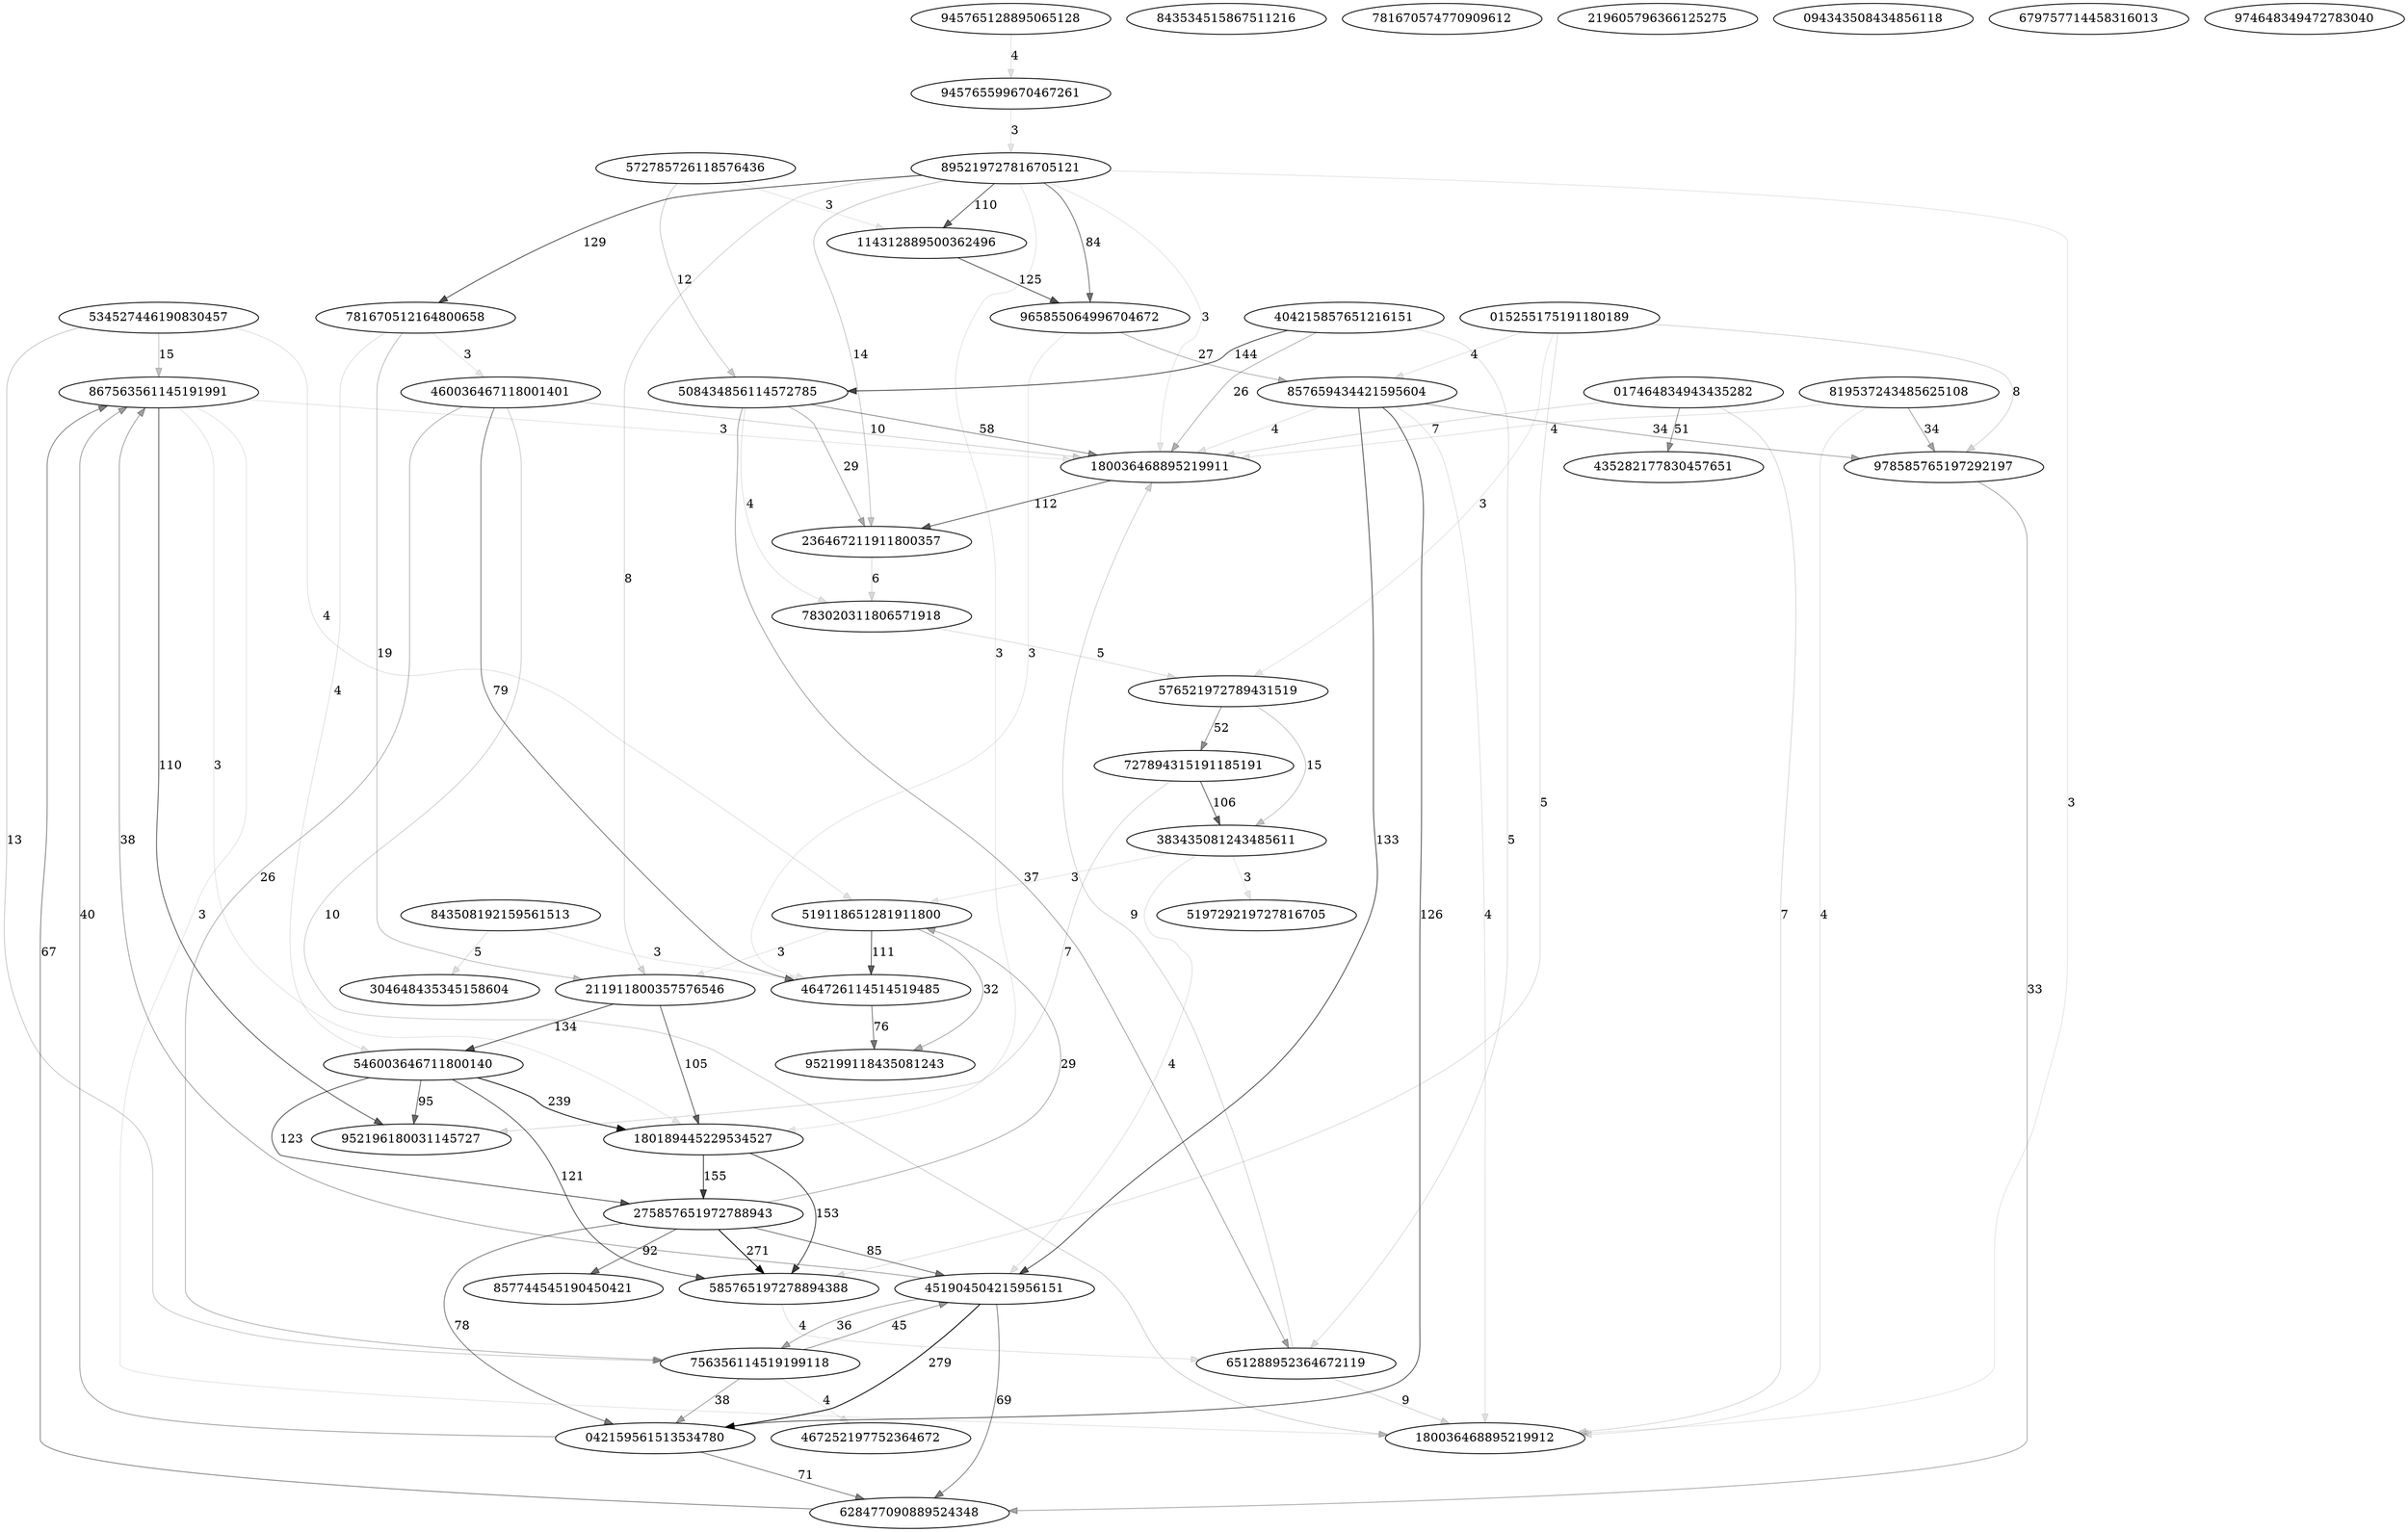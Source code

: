 digraph {
	867563561145191991
	781670512164800658
	945765599670467261
	275857651972788943
	304648435345158604
	843534515867511216
	464726114514519485
	585765197278894388
	042159561513534780
	180036468895219911
	783020311806571918
	727894315191185191
	383435081243485611
	781670574770909612
	978585765197292197
	756356114519199118
	017464834943435282
	508434856114572785
	219605796366125275
	572785726118576436
	404215857651216151
	114312889500362496
	094343508434856118
	534527446190830457
	467252197752364672
	451904504215956151
	843508192159561513
	519118651281911800
	236467211911800357
	576521972789431519
	857744545190450421
	015255175191180189
	519729219727816705
	211911800357576546
	952196180031145727
	679757714458316013
	546003646711800140
	895219727816705121
	180189445229534527
	435282177830457651
	945765128895065128
	651288952364672119
	180036468895219912
	857659434421595604
	819537243485625108
	974648349472783040
	460036467118001401
	952199118435081243
	965855064996704672
	628477090889524348
	867563561145191991 -> 180036468895219911 [label=3 color="#0000001a"]
	867563561145191991 -> 952196180031145727 [label=110 color="#000000a0"]
	867563561145191991 -> 180189445229534527 [label=3 color="#0000001a"]
	867563561145191991 -> 180036468895219912 [label=3 color="#0000001a"]
	781670512164800658 -> 211911800357576546 [label=19 color="#00000042"]
	781670512164800658 -> 546003646711800140 [label=4 color="#0000001e"]
	781670512164800658 -> 460036467118001401 [label=3 color="#0000001a"]
	945765599670467261 -> 895219727816705121 [label=3 color="#0000001a"]
	275857651972788943 -> 585765197278894388 [label=271 color="#000000fb"]
	275857651972788943 -> 042159561513534780 [label=78 color="#00000086"]
	275857651972788943 -> 451904504215956151 [label=85 color="#0000008c"]
	275857651972788943 -> 519118651281911800 [label=29 color="#00000052"]
	275857651972788943 -> 857744545190450421 [label=92 color="#00000092"]
	464726114514519485 -> 952199118435081243 [label=76 color="#00000085"]
	585765197278894388 -> 651288952364672119 [label=4 color="#0000001e"]
	042159561513534780 -> 867563561145191991 [label=40 color="#00000060"]
	042159561513534780 -> 628477090889524348 [label=71 color="#00000080"]
	180036468895219911 -> 236467211911800357 [label=112 color="#000000a1"]
	783020311806571918 -> 576521972789431519 [label=5 color="#00000022"]
	727894315191185191 -> 383435081243485611 [label=106 color="#0000009d"]
	727894315191185191 -> 952196180031145727 [label=7 color="#00000028"]
	383435081243485611 -> 451904504215956151 [label=4 color="#0000001e"]
	383435081243485611 -> 519118651281911800 [label=3 color="#0000001a"]
	383435081243485611 -> 519729219727816705 [label=3 color="#0000001a"]
	978585765197292197 -> 628477090889524348 [label=33 color="#00000057"]
	756356114519199118 -> 042159561513534780 [label=38 color="#0000005e"]
	756356114519199118 -> 467252197752364672 [label=4 color="#0000001e"]
	756356114519199118 -> 451904504215956151 [label=45 color="#00000066"]
	017464834943435282 -> 180036468895219911 [label=7 color="#00000028"]
	017464834943435282 -> 435282177830457651 [label=51 color="#0000006d"]
	017464834943435282 -> 180036468895219912 [label=7 color="#00000028"]
	508434856114572785 -> 180036468895219911 [label=58 color="#00000074"]
	508434856114572785 -> 783020311806571918 [label=4 color="#0000001e"]
	508434856114572785 -> 236467211911800357 [label=29 color="#00000052"]
	508434856114572785 -> 651288952364672119 [label=37 color="#0000005c"]
	572785726118576436 -> 508434856114572785 [label=12 color="#00000034"]
	572785726118576436 -> 114312889500362496 [label=3 color="#0000001a"]
	404215857651216151 -> 180036468895219911 [label=26 color="#0000004d"]
	404215857651216151 -> 508434856114572785 [label=144 color="#000000b7"]
	404215857651216151 -> 651288952364672119 [label=5 color="#00000022"]
	114312889500362496 -> 965855064996704672 [label=125 color="#000000aa"]
	534527446190830457 -> 867563561145191991 [label=15 color="#0000003b"]
	534527446190830457 -> 756356114519199118 [label=13 color="#00000037"]
	534527446190830457 -> 519118651281911800 [label=4 color="#0000001e"]
	451904504215956151 -> 867563561145191991 [label=38 color="#0000005e"]
	451904504215956151 -> 042159561513534780 [label=279 color="#000000ff"]
	451904504215956151 -> 756356114519199118 [label=36 color="#0000005b"]
	451904504215956151 -> 628477090889524348 [label=69 color="#0000007e"]
	843508192159561513 -> 304648435345158604 [label=5 color="#00000022"]
	843508192159561513 -> 464726114514519485 [label=3 color="#0000001a"]
	519118651281911800 -> 464726114514519485 [label=111 color="#000000a0"]
	519118651281911800 -> 211911800357576546 [label=3 color="#0000001a"]
	519118651281911800 -> 952199118435081243 [label=32 color="#00000056"]
	236467211911800357 -> 783020311806571918 [label=6 color="#00000025"]
	576521972789431519 -> 727894315191185191 [label=52 color="#0000006e"]
	576521972789431519 -> 383435081243485611 [label=15 color="#0000003b"]
	015255175191180189 -> 585765197278894388 [label=5 color="#00000022"]
	015255175191180189 -> 978585765197292197 [label=8 color="#0000002b"]
	015255175191180189 -> 576521972789431519 [label=3 color="#0000001a"]
	015255175191180189 -> 857659434421595604 [label=4 color="#0000001e"]
	211911800357576546 -> 546003646711800140 [label=134 color="#000000b0"]
	211911800357576546 -> 180189445229534527 [label=105 color="#0000009c"]
	546003646711800140 -> 275857651972788943 [label=123 color="#000000a9"]
	546003646711800140 -> 585765197278894388 [label=121 color="#000000a7"]
	546003646711800140 -> 952196180031145727 [label=95 color="#00000094"]
	546003646711800140 -> 180189445229534527 [label=239 color="#000000ec"]
	895219727816705121 -> 781670512164800658 [label=129 color="#000000ad"]
	895219727816705121 -> 180036468895219911 [label=3 color="#0000001a"]
	895219727816705121 -> 114312889500362496 [label=110 color="#000000a0"]
	895219727816705121 -> 236467211911800357 [label=14 color="#00000039"]
	895219727816705121 -> 211911800357576546 [label=8 color="#0000002b"]
	895219727816705121 -> 180189445229534527 [label=3 color="#0000001a"]
	895219727816705121 -> 180036468895219912 [label=3 color="#0000001a"]
	895219727816705121 -> 965855064996704672 [label=84 color="#0000008b"]
	180189445229534527 -> 275857651972788943 [label=155 color="#000000be"]
	180189445229534527 -> 585765197278894388 [label=153 color="#000000bc"]
	945765128895065128 -> 945765599670467261 [label=4 color="#0000001e"]
	651288952364672119 -> 180036468895219911 [label=9 color="#0000002d"]
	651288952364672119 -> 180036468895219912 [label=9 color="#0000002d"]
	857659434421595604 -> 042159561513534780 [label=126 color="#000000ab"]
	857659434421595604 -> 180036468895219911 [label=4 color="#0000001e"]
	857659434421595604 -> 978585765197292197 [label=34 color="#00000059"]
	857659434421595604 -> 451904504215956151 [label=133 color="#000000b0"]
	857659434421595604 -> 180036468895219912 [label=4 color="#0000001e"]
	819537243485625108 -> 180036468895219911 [label=4 color="#0000001e"]
	819537243485625108 -> 978585765197292197 [label=34 color="#00000059"]
	819537243485625108 -> 180036468895219912 [label=4 color="#0000001e"]
	460036467118001401 -> 464726114514519485 [label=79 color="#00000087"]
	460036467118001401 -> 180036468895219911 [label=10 color="#00000030"]
	460036467118001401 -> 756356114519199118 [label=26 color="#0000004d"]
	460036467118001401 -> 180036468895219912 [label=10 color="#00000030"]
	965855064996704672 -> 464726114514519485 [label=3 color="#0000001a"]
	965855064996704672 -> 857659434421595604 [label=27 color="#0000004f"]
	628477090889524348 -> 867563561145191991 [label=67 color="#0000007c"]
}
